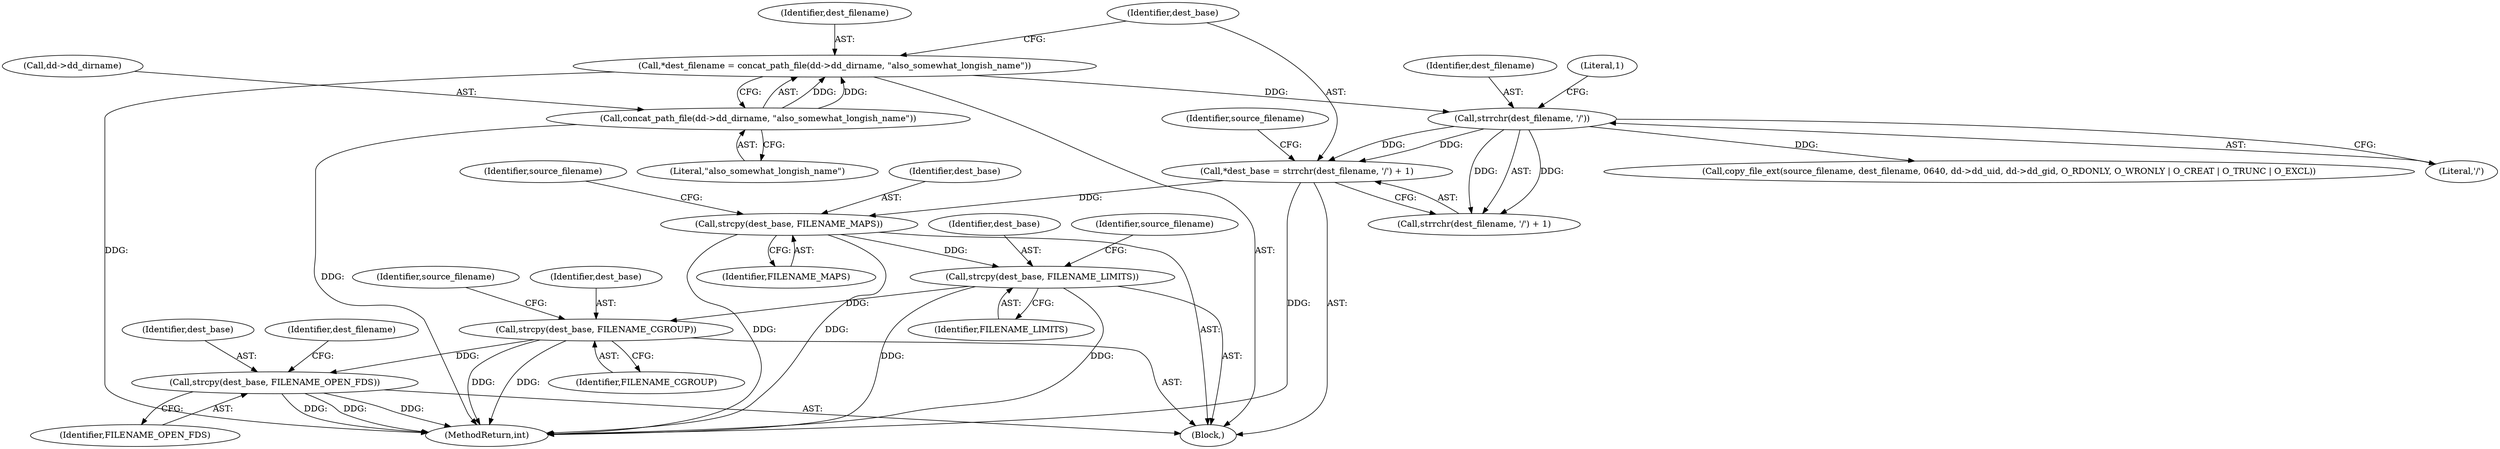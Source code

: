 digraph "0_abrt_4f2c1ddd3e3b81d2d5146b883115371f1cada9f9@API" {
"1000751" [label="(Call,strcpy(dest_base, FILENAME_OPEN_FDS))"];
"1000730" [label="(Call,strcpy(dest_base, FILENAME_CGROUP))"];
"1000704" [label="(Call,strcpy(dest_base, FILENAME_LIMITS))"];
"1000678" [label="(Call,strcpy(dest_base, FILENAME_MAPS))"];
"1000666" [label="(Call,*dest_base = strrchr(dest_filename, '/') + 1)"];
"1000669" [label="(Call,strrchr(dest_filename, '/'))"];
"1000658" [label="(Call,*dest_filename = concat_path_file(dd->dd_dirname, \"also_somewhat_longish_name\"))"];
"1000660" [label="(Call,concat_path_file(dd->dd_dirname, \"also_somewhat_longish_name\"))"];
"1000731" [label="(Identifier,dest_base)"];
"1000708" [label="(Identifier,source_filename)"];
"1000682" [label="(Identifier,source_filename)"];
"1000755" [label="(Identifier,dest_filename)"];
"1000681" [label="(Call,copy_file_ext(source_filename, dest_filename, 0640, dd->dd_uid, dd->dd_gid, O_RDONLY, O_WRONLY | O_CREAT | O_TRUNC | O_EXCL))"];
"1000666" [label="(Call,*dest_base = strrchr(dest_filename, '/') + 1)"];
"1000670" [label="(Identifier,dest_filename)"];
"1000704" [label="(Call,strcpy(dest_base, FILENAME_LIMITS))"];
"1000669" [label="(Call,strrchr(dest_filename, '/'))"];
"1000751" [label="(Call,strcpy(dest_base, FILENAME_OPEN_FDS))"];
"1000675" [label="(Identifier,source_filename)"];
"1000664" [label="(Literal,\"also_somewhat_longish_name\")"];
"1000752" [label="(Identifier,dest_base)"];
"1000671" [label="(Literal,'/')"];
"1000705" [label="(Identifier,dest_base)"];
"1000672" [label="(Literal,1)"];
"1000732" [label="(Identifier,FILENAME_CGROUP)"];
"1000624" [label="(Block,)"];
"1000680" [label="(Identifier,FILENAME_MAPS)"];
"1000753" [label="(Identifier,FILENAME_OPEN_FDS)"];
"1000668" [label="(Call,strrchr(dest_filename, '/') + 1)"];
"1000661" [label="(Call,dd->dd_dirname)"];
"1000667" [label="(Identifier,dest_base)"];
"1000730" [label="(Call,strcpy(dest_base, FILENAME_CGROUP))"];
"1000734" [label="(Identifier,source_filename)"];
"1000678" [label="(Call,strcpy(dest_base, FILENAME_MAPS))"];
"1000660" [label="(Call,concat_path_file(dd->dd_dirname, \"also_somewhat_longish_name\"))"];
"1001180" [label="(MethodReturn,int)"];
"1000706" [label="(Identifier,FILENAME_LIMITS)"];
"1000658" [label="(Call,*dest_filename = concat_path_file(dd->dd_dirname, \"also_somewhat_longish_name\"))"];
"1000679" [label="(Identifier,dest_base)"];
"1000659" [label="(Identifier,dest_filename)"];
"1000751" -> "1000624"  [label="AST: "];
"1000751" -> "1000753"  [label="CFG: "];
"1000752" -> "1000751"  [label="AST: "];
"1000753" -> "1000751"  [label="AST: "];
"1000755" -> "1000751"  [label="CFG: "];
"1000751" -> "1001180"  [label="DDG: "];
"1000751" -> "1001180"  [label="DDG: "];
"1000751" -> "1001180"  [label="DDG: "];
"1000730" -> "1000751"  [label="DDG: "];
"1000730" -> "1000624"  [label="AST: "];
"1000730" -> "1000732"  [label="CFG: "];
"1000731" -> "1000730"  [label="AST: "];
"1000732" -> "1000730"  [label="AST: "];
"1000734" -> "1000730"  [label="CFG: "];
"1000730" -> "1001180"  [label="DDG: "];
"1000730" -> "1001180"  [label="DDG: "];
"1000704" -> "1000730"  [label="DDG: "];
"1000704" -> "1000624"  [label="AST: "];
"1000704" -> "1000706"  [label="CFG: "];
"1000705" -> "1000704"  [label="AST: "];
"1000706" -> "1000704"  [label="AST: "];
"1000708" -> "1000704"  [label="CFG: "];
"1000704" -> "1001180"  [label="DDG: "];
"1000704" -> "1001180"  [label="DDG: "];
"1000678" -> "1000704"  [label="DDG: "];
"1000678" -> "1000624"  [label="AST: "];
"1000678" -> "1000680"  [label="CFG: "];
"1000679" -> "1000678"  [label="AST: "];
"1000680" -> "1000678"  [label="AST: "];
"1000682" -> "1000678"  [label="CFG: "];
"1000678" -> "1001180"  [label="DDG: "];
"1000678" -> "1001180"  [label="DDG: "];
"1000666" -> "1000678"  [label="DDG: "];
"1000666" -> "1000624"  [label="AST: "];
"1000666" -> "1000668"  [label="CFG: "];
"1000667" -> "1000666"  [label="AST: "];
"1000668" -> "1000666"  [label="AST: "];
"1000675" -> "1000666"  [label="CFG: "];
"1000666" -> "1001180"  [label="DDG: "];
"1000669" -> "1000666"  [label="DDG: "];
"1000669" -> "1000666"  [label="DDG: "];
"1000669" -> "1000668"  [label="AST: "];
"1000669" -> "1000671"  [label="CFG: "];
"1000670" -> "1000669"  [label="AST: "];
"1000671" -> "1000669"  [label="AST: "];
"1000672" -> "1000669"  [label="CFG: "];
"1000669" -> "1000668"  [label="DDG: "];
"1000669" -> "1000668"  [label="DDG: "];
"1000658" -> "1000669"  [label="DDG: "];
"1000669" -> "1000681"  [label="DDG: "];
"1000658" -> "1000624"  [label="AST: "];
"1000658" -> "1000660"  [label="CFG: "];
"1000659" -> "1000658"  [label="AST: "];
"1000660" -> "1000658"  [label="AST: "];
"1000667" -> "1000658"  [label="CFG: "];
"1000658" -> "1001180"  [label="DDG: "];
"1000660" -> "1000658"  [label="DDG: "];
"1000660" -> "1000658"  [label="DDG: "];
"1000660" -> "1000664"  [label="CFG: "];
"1000661" -> "1000660"  [label="AST: "];
"1000664" -> "1000660"  [label="AST: "];
"1000660" -> "1001180"  [label="DDG: "];
}
